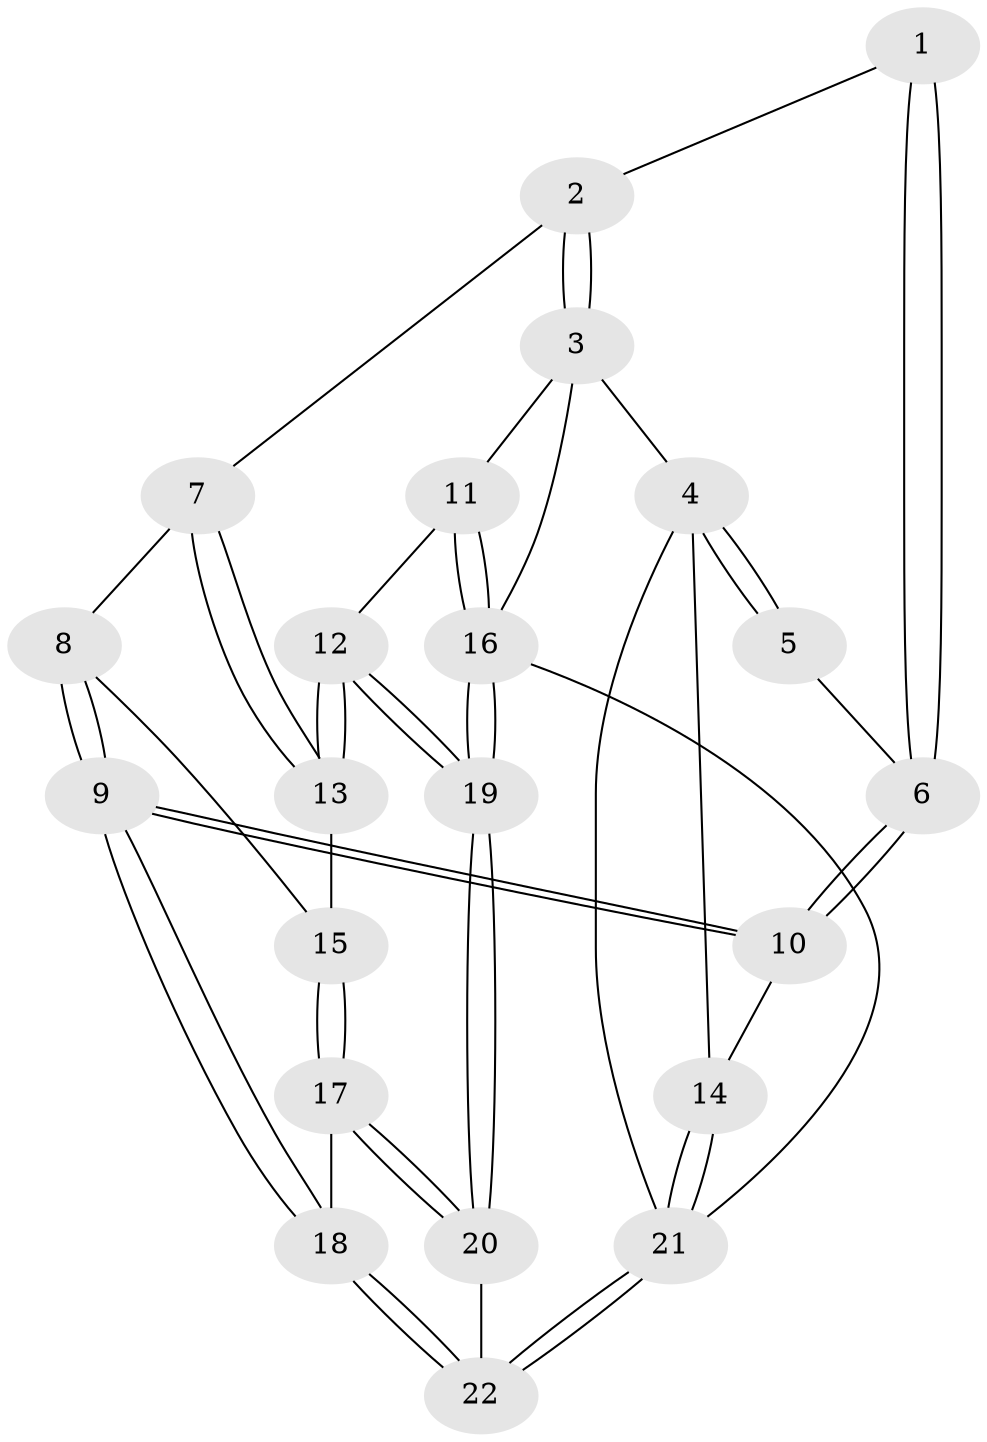 // Generated by graph-tools (version 1.1) at 2025/46/02/15/25 05:46:28]
// undirected, 22 vertices, 52 edges
graph export_dot {
graph [start="1"]
  node [color=gray90,style=filled];
  1 [pos="+0.49857490664846144+0"];
  2 [pos="+0.6255859550715617+0"];
  3 [pos="+1+0"];
  4 [pos="+0+0"];
  5 [pos="+0.2861665232637903+0"];
  6 [pos="+0.296616407246308+0.26168505077504595"];
  7 [pos="+0.606771588374447+0.1377568437023585"];
  8 [pos="+0.5028854959369149+0.3147309689193125"];
  9 [pos="+0.27701940343894976+0.42917610062279665"];
  10 [pos="+0.23691123454772353+0.40674536075911893"];
  11 [pos="+1+0.2141296449603683"];
  12 [pos="+0.8320520355526724+0.4124320163120939"];
  13 [pos="+0.8298102020464005+0.4121627297951382"];
  14 [pos="+0.03168204288673782+0.36455449617886637"];
  15 [pos="+0.7055624057809147+0.4439910145856033"];
  16 [pos="+1+1"];
  17 [pos="+0.5708177152185352+0.6145584788932269"];
  18 [pos="+0.3634023113357277+0.586754785335394"];
  19 [pos="+0.9301193414069152+0.9345731875954735"];
  20 [pos="+0.8334849898899646+0.8964567452318571"];
  21 [pos="+0+1"];
  22 [pos="+0.29464564910040725+0.9217509750245243"];
  1 -- 2;
  1 -- 6;
  1 -- 6;
  2 -- 3;
  2 -- 3;
  2 -- 7;
  3 -- 4;
  3 -- 11;
  3 -- 16;
  4 -- 5;
  4 -- 5;
  4 -- 14;
  4 -- 21;
  5 -- 6;
  6 -- 10;
  6 -- 10;
  7 -- 8;
  7 -- 13;
  7 -- 13;
  8 -- 9;
  8 -- 9;
  8 -- 15;
  9 -- 10;
  9 -- 10;
  9 -- 18;
  9 -- 18;
  10 -- 14;
  11 -- 12;
  11 -- 16;
  11 -- 16;
  12 -- 13;
  12 -- 13;
  12 -- 19;
  12 -- 19;
  13 -- 15;
  14 -- 21;
  14 -- 21;
  15 -- 17;
  15 -- 17;
  16 -- 19;
  16 -- 19;
  16 -- 21;
  17 -- 18;
  17 -- 20;
  17 -- 20;
  18 -- 22;
  18 -- 22;
  19 -- 20;
  19 -- 20;
  20 -- 22;
  21 -- 22;
  21 -- 22;
}

